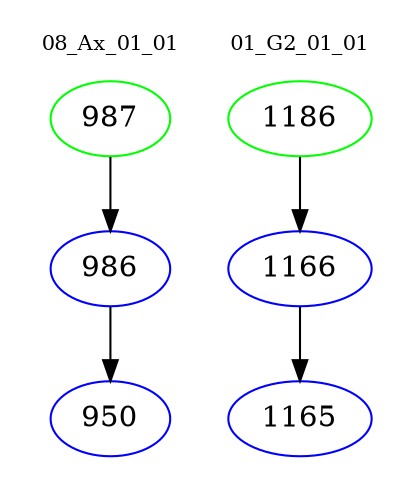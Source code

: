 digraph{
subgraph cluster_0 {
color = white
label = "08_Ax_01_01";
fontsize=10;
T0_987 [label="987", color="green"]
T0_987 -> T0_986 [color="black"]
T0_986 [label="986", color="blue"]
T0_986 -> T0_950 [color="black"]
T0_950 [label="950", color="blue"]
}
subgraph cluster_1 {
color = white
label = "01_G2_01_01";
fontsize=10;
T1_1186 [label="1186", color="green"]
T1_1186 -> T1_1166 [color="black"]
T1_1166 [label="1166", color="blue"]
T1_1166 -> T1_1165 [color="black"]
T1_1165 [label="1165", color="blue"]
}
}
